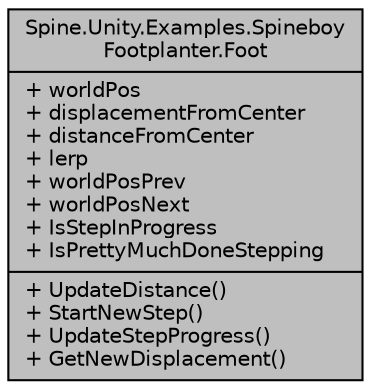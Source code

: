 digraph "Spine.Unity.Examples.SpineboyFootplanter.Foot"
{
 // LATEX_PDF_SIZE
  edge [fontname="Helvetica",fontsize="10",labelfontname="Helvetica",labelfontsize="10"];
  node [fontname="Helvetica",fontsize="10",shape=record];
  Node1 [label="{Spine.Unity.Examples.Spineboy\lFootplanter.Foot\n|+ worldPos\l+ displacementFromCenter\l+ distanceFromCenter\l+ lerp\l+ worldPosPrev\l+ worldPosNext\l+ IsStepInProgress\l+ IsPrettyMuchDoneStepping\l|+ UpdateDistance()\l+ StartNewStep()\l+ UpdateStepProgress()\l+ GetNewDisplacement()\l}",height=0.2,width=0.4,color="black", fillcolor="grey75", style="filled", fontcolor="black",tooltip=" "];
}
